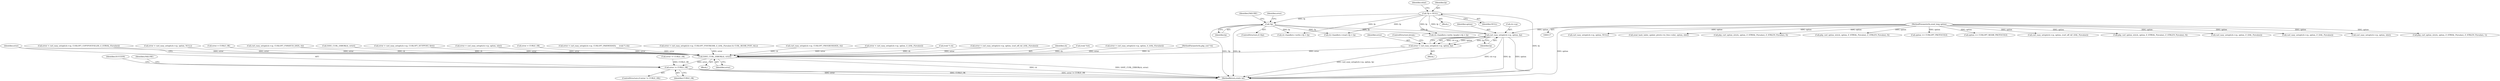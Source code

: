 digraph "0_php_124fb22a13fafa3648e4e15b4f207c7096d8155e@pointer" {
"1000843" [label="(Call,curl_easy_setopt(ch->cp, option, fp))"];
"1000119" [label="(MethodParameterIn,zend_long option)"];
"1000435" [label="(Call,!fp)"];
"1000388" [label="(Call,*fp = NULL)"];
"1000841" [label="(Call,error = curl_easy_setopt(ch->cp, option, fp))"];
"1001913" [label="(Call,SAVE_CURL_ERROR(ch, error))"];
"1001917" [label="(Call,error != CURLE_OK)"];
"1000121" [label="(Block,)"];
"1001913" [label="(Call,SAVE_CURL_ERROR(ch, error))"];
"1001690" [label="(Call,error = curl_easy_setopt(ch->cp, CURLOPT_POSTREDIR, Z_LVAL_P(zvalue) & CURL_REDIR_POST_ALL))"];
"1001916" [label="(ControlStructure,if (error != CURLE_OK))"];
"1000848" [label="(Identifier,fp)"];
"1000741" [label="(Call,ch->handlers->read->fp = fp)"];
"1001468" [label="(Call,curl_easy_setopt(ch->cp, CURLOPT_PROGRESSDATA, ch))"];
"1001401" [label="(Call,error != CURLE_OK)"];
"1000340" [label="(Call,curl_easy_setopt(ch->cp, option, NULL))"];
"1000950" [label="(Call,zend_hash_index_update_ptr(ch->to_free->slist, option, slist))"];
"1000992" [label="(Call,error = curl_easy_setopt(ch->cp, option, Z_LVAL_P(zvalue)))"];
"1000641" [label="(Call,ch->handlers->write_header->fp = fp)"];
"1000394" [label="(Identifier,what)"];
"1001733" [label="(Call,(void *) ch)"];
"1001675" [label="(Call,error = curl_easy_setopt(ch->cp, option, (curl_off_t)Z_LVAL_P(zvalue)))"];
"1000434" [label="(ControlStructure,if (!fp))"];
"1001918" [label="(Identifier,error)"];
"1000435" [label="(Call,!fp)"];
"1000439" [label="(Identifier,FAILURE)"];
"1000841" [label="(Call,error = curl_easy_setopt(ch->cp, option, fp))"];
"1000319" [label="(Call,php_curl_option_str(ch, option, Z_STRVAL_P(zvalue), Z_STRLEN_P(zvalue), 0))"];
"1000847" [label="(Identifier,option)"];
"1000525" [label="(Call,ch->handlers->write->fp = fp)"];
"1001915" [label="(Identifier,error)"];
"1001914" [label="(Identifier,ch)"];
"1000351" [label="(Call,php_curl_option_str(ch, option, Z_STRVAL_P(zvalue), Z_STRLEN_P(zvalue), 0))"];
"1000235" [label="(Call,option == CURLOPT_PROTOCOLS)"];
"1001789" [label="(Call,(void *)ch)"];
"1001926" [label="(Identifier,SUCCESS)"];
"1000238" [label="(Call,option == CURLOPT_REDIR_PROTOCOLS)"];
"1000259" [label="(Call,error = curl_easy_setopt(ch->cp, option, Z_LVAL_P(zvalue)))"];
"1000843" [label="(Call,curl_easy_setopt(ch->cp, option, fp))"];
"1000118" [label="(MethodParameterIn,php_curl *ch)"];
"1001677" [label="(Call,curl_easy_setopt(ch->cp, option, (curl_off_t)Z_LVAL_P(zvalue)))"];
"1001761" [label="(Call,php_curl_option_str(ch, option, Z_STRVAL_P(zvalue), Z_STRLEN_P(zvalue), 0))"];
"1000386" [label="(Block,)"];
"1000261" [label="(Call,curl_easy_setopt(ch->cp, option, Z_LVAL_P(zvalue)))"];
"1000388" [label="(Call,*fp = NULL)"];
"1000436" [label="(Identifier,fp)"];
"1000390" [label="(Identifier,NULL)"];
"1001451" [label="(Call,error = curl_easy_setopt(ch->cp, CURLOPT_COPYPOSTFIELDS, Z_STRVAL_P(zvalue)))"];
"1001922" [label="(Identifier,FAILURE)"];
"1001917" [label="(Call,error != CURLE_OK)"];
"1000119" [label="(MethodParameterIn,zend_long option)"];
"1000338" [label="(Call,error = curl_easy_setopt(ch->cp, option, NULL))"];
"1001927" [label="(MethodReturn,static int)"];
"1001919" [label="(Identifier,CURLE_OK)"];
"1000445" [label="(Block,)"];
"1000441" [label="(Identifier,error)"];
"1000842" [label="(Identifier,error)"];
"1000123" [label="(Call,error = CURLE_OK)"];
"1001838" [label="(Call,curl_easy_setopt(ch->cp, CURLOPT_FNMATCH_DATA, ch))"];
"1001397" [label="(Call,SAVE_CURL_ERROR(ch, error))"];
"1001430" [label="(Call,error = curl_easy_setopt(ch->cp, CURLOPT_HTTPPOST, first))"];
"1000994" [label="(Call,curl_easy_setopt(ch->cp, option, Z_LVAL_P(zvalue)))"];
"1000958" [label="(Call,error = curl_easy_setopt(ch->cp, option, slist))"];
"1000389" [label="(Identifier,fp)"];
"1000960" [label="(Call,curl_easy_setopt(ch->cp, option, slist))"];
"1000849" [label="(ControlStructure,break;)"];
"1000440" [label="(Call,error = CURLE_OK)"];
"1000844" [label="(Call,ch->cp)"];
"1001726" [label="(Call,error = curl_easy_setopt(ch->cp, CURLOPT_PASSWDDATA,     (void *) ch))"];
"1000364" [label="(Call,php_curl_option_str(ch, option, Z_STRVAL_P(zvalue), Z_STRLEN_P(zvalue), 1))"];
"1000843" -> "1000841"  [label="AST: "];
"1000843" -> "1000848"  [label="CFG: "];
"1000844" -> "1000843"  [label="AST: "];
"1000847" -> "1000843"  [label="AST: "];
"1000848" -> "1000843"  [label="AST: "];
"1000841" -> "1000843"  [label="CFG: "];
"1000843" -> "1001927"  [label="DDG: ch->cp"];
"1000843" -> "1001927"  [label="DDG: fp"];
"1000843" -> "1001927"  [label="DDG: option"];
"1000843" -> "1000841"  [label="DDG: ch->cp"];
"1000843" -> "1000841"  [label="DDG: option"];
"1000843" -> "1000841"  [label="DDG: fp"];
"1000119" -> "1000843"  [label="DDG: option"];
"1000435" -> "1000843"  [label="DDG: fp"];
"1000388" -> "1000843"  [label="DDG: fp"];
"1000119" -> "1000117"  [label="AST: "];
"1000119" -> "1001927"  [label="DDG: option"];
"1000119" -> "1000235"  [label="DDG: option"];
"1000119" -> "1000238"  [label="DDG: option"];
"1000119" -> "1000261"  [label="DDG: option"];
"1000119" -> "1000319"  [label="DDG: option"];
"1000119" -> "1000340"  [label="DDG: option"];
"1000119" -> "1000351"  [label="DDG: option"];
"1000119" -> "1000364"  [label="DDG: option"];
"1000119" -> "1000950"  [label="DDG: option"];
"1000119" -> "1000960"  [label="DDG: option"];
"1000119" -> "1000994"  [label="DDG: option"];
"1000119" -> "1001677"  [label="DDG: option"];
"1000119" -> "1001761"  [label="DDG: option"];
"1000435" -> "1000434"  [label="AST: "];
"1000435" -> "1000436"  [label="CFG: "];
"1000436" -> "1000435"  [label="AST: "];
"1000439" -> "1000435"  [label="CFG: "];
"1000441" -> "1000435"  [label="CFG: "];
"1000435" -> "1001927"  [label="DDG: fp"];
"1000435" -> "1001927"  [label="DDG: !fp"];
"1000388" -> "1000435"  [label="DDG: fp"];
"1000435" -> "1000525"  [label="DDG: fp"];
"1000435" -> "1000641"  [label="DDG: fp"];
"1000435" -> "1000741"  [label="DDG: fp"];
"1000388" -> "1000386"  [label="AST: "];
"1000388" -> "1000390"  [label="CFG: "];
"1000389" -> "1000388"  [label="AST: "];
"1000390" -> "1000388"  [label="AST: "];
"1000394" -> "1000388"  [label="CFG: "];
"1000388" -> "1001927"  [label="DDG: fp"];
"1000388" -> "1000525"  [label="DDG: fp"];
"1000388" -> "1000641"  [label="DDG: fp"];
"1000388" -> "1000741"  [label="DDG: fp"];
"1000841" -> "1000445"  [label="AST: "];
"1000842" -> "1000841"  [label="AST: "];
"1000849" -> "1000841"  [label="CFG: "];
"1000841" -> "1001927"  [label="DDG: curl_easy_setopt(ch->cp, option, fp)"];
"1000841" -> "1001913"  [label="DDG: error"];
"1001913" -> "1000121"  [label="AST: "];
"1001913" -> "1001915"  [label="CFG: "];
"1001914" -> "1001913"  [label="AST: "];
"1001915" -> "1001913"  [label="AST: "];
"1001918" -> "1001913"  [label="CFG: "];
"1001913" -> "1001927"  [label="DDG: ch"];
"1001913" -> "1001927"  [label="DDG: SAVE_CURL_ERROR(ch, error)"];
"1001838" -> "1001913"  [label="DDG: ch"];
"1001733" -> "1001913"  [label="DDG: ch"];
"1001468" -> "1001913"  [label="DDG: ch"];
"1001789" -> "1001913"  [label="DDG: ch"];
"1001397" -> "1001913"  [label="DDG: ch"];
"1000118" -> "1001913"  [label="DDG: ch"];
"1001690" -> "1001913"  [label="DDG: error"];
"1000992" -> "1001913"  [label="DDG: error"];
"1001726" -> "1001913"  [label="DDG: error"];
"1000440" -> "1001913"  [label="DDG: error"];
"1000958" -> "1001913"  [label="DDG: error"];
"1001675" -> "1001913"  [label="DDG: error"];
"1001430" -> "1001913"  [label="DDG: error"];
"1000123" -> "1001913"  [label="DDG: error"];
"1001451" -> "1001913"  [label="DDG: error"];
"1000259" -> "1001913"  [label="DDG: error"];
"1000338" -> "1001913"  [label="DDG: error"];
"1001913" -> "1001917"  [label="DDG: error"];
"1001917" -> "1001916"  [label="AST: "];
"1001917" -> "1001919"  [label="CFG: "];
"1001918" -> "1001917"  [label="AST: "];
"1001919" -> "1001917"  [label="AST: "];
"1001922" -> "1001917"  [label="CFG: "];
"1001926" -> "1001917"  [label="CFG: "];
"1001917" -> "1001927"  [label="DDG: error"];
"1001917" -> "1001927"  [label="DDG: CURLE_OK"];
"1001917" -> "1001927"  [label="DDG: error != CURLE_OK"];
"1001401" -> "1001917"  [label="DDG: CURLE_OK"];
}
